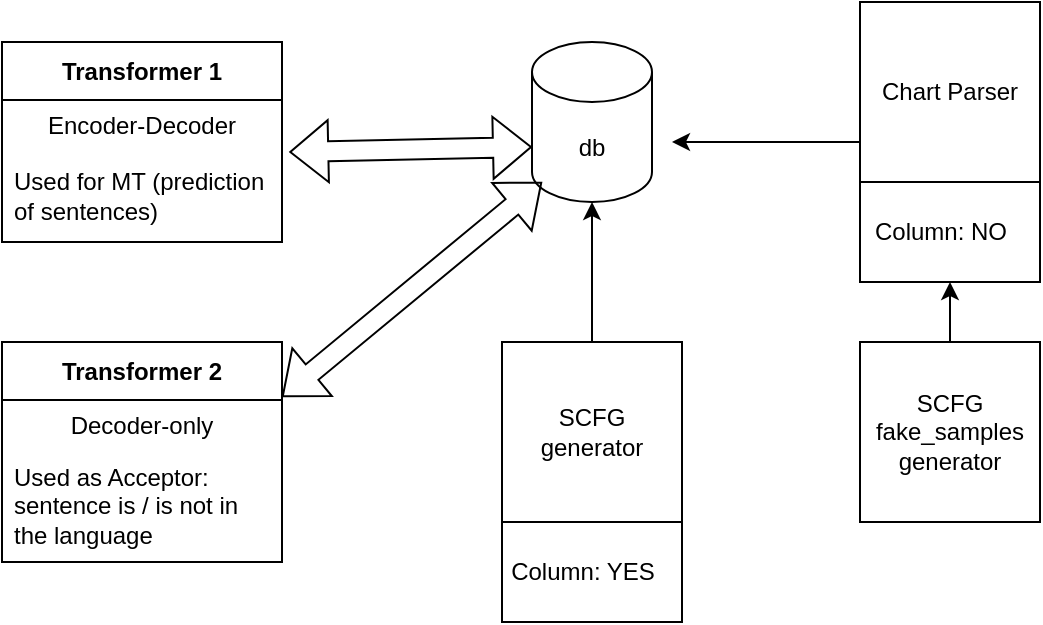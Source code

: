 <mxfile version="24.8.6">
  <diagram name="Pagina-1" id="_p5_DjtGF-CknBQN6RnG">
    <mxGraphModel dx="1050" dy="563" grid="1" gridSize="10" guides="1" tooltips="1" connect="1" arrows="1" fold="1" page="1" pageScale="1" pageWidth="827" pageHeight="1169" math="0" shadow="0">
      <root>
        <mxCell id="0" />
        <mxCell id="1" parent="0" />
        <mxCell id="TMVDRLG6R1uvv3IhIB01-1" value="db" style="shape=cylinder3;whiteSpace=wrap;html=1;boundedLbl=1;backgroundOutline=1;size=15;" vertex="1" parent="1">
          <mxGeometry x="465" y="250" width="60" height="80" as="geometry" />
        </mxCell>
        <mxCell id="TMVDRLG6R1uvv3IhIB01-3" style="edgeStyle=orthogonalEdgeStyle;rounded=0;orthogonalLoop=1;jettySize=auto;html=1;" edge="1" parent="1" source="TMVDRLG6R1uvv3IhIB01-2" target="TMVDRLG6R1uvv3IhIB01-1">
          <mxGeometry relative="1" as="geometry" />
        </mxCell>
        <mxCell id="TMVDRLG6R1uvv3IhIB01-12" value="" style="group" vertex="1" connectable="0" parent="1">
          <mxGeometry x="450" y="400" width="90" height="140" as="geometry" />
        </mxCell>
        <mxCell id="TMVDRLG6R1uvv3IhIB01-2" value="SCFG generator" style="whiteSpace=wrap;html=1;aspect=fixed;" vertex="1" parent="TMVDRLG6R1uvv3IhIB01-12">
          <mxGeometry width="90" height="90" as="geometry" />
        </mxCell>
        <mxCell id="TMVDRLG6R1uvv3IhIB01-10" value="" style="swimlane;startSize=0;" vertex="1" parent="TMVDRLG6R1uvv3IhIB01-12">
          <mxGeometry width="90" height="140" as="geometry" />
        </mxCell>
        <mxCell id="TMVDRLG6R1uvv3IhIB01-11" value="Column: YES" style="text;html=1;align=center;verticalAlign=middle;resizable=0;points=[];autosize=1;strokeColor=none;fillColor=none;" vertex="1" parent="TMVDRLG6R1uvv3IhIB01-10">
          <mxGeometry x="-10" y="100" width="100" height="30" as="geometry" />
        </mxCell>
        <mxCell id="TMVDRLG6R1uvv3IhIB01-13" value="" style="group" vertex="1" connectable="0" parent="1">
          <mxGeometry x="629" y="400" width="90" height="140" as="geometry" />
        </mxCell>
        <mxCell id="TMVDRLG6R1uvv3IhIB01-4" value="SCFG fake_samples generator" style="whiteSpace=wrap;html=1;aspect=fixed;" vertex="1" parent="TMVDRLG6R1uvv3IhIB01-13">
          <mxGeometry width="90" height="90" as="geometry" />
        </mxCell>
        <mxCell id="TMVDRLG6R1uvv3IhIB01-16" value="" style="group" vertex="1" connectable="0" parent="1">
          <mxGeometry x="629" y="230" width="90" height="140" as="geometry" />
        </mxCell>
        <mxCell id="TMVDRLG6R1uvv3IhIB01-17" value="Chart Parser" style="whiteSpace=wrap;html=1;aspect=fixed;" vertex="1" parent="TMVDRLG6R1uvv3IhIB01-16">
          <mxGeometry width="90" height="90" as="geometry" />
        </mxCell>
        <mxCell id="TMVDRLG6R1uvv3IhIB01-22" style="edgeStyle=orthogonalEdgeStyle;rounded=0;orthogonalLoop=1;jettySize=auto;html=1;exitX=0;exitY=0.5;exitDx=0;exitDy=0;" edge="1" parent="TMVDRLG6R1uvv3IhIB01-16" source="TMVDRLG6R1uvv3IhIB01-18">
          <mxGeometry relative="1" as="geometry">
            <mxPoint x="-94" y="70" as="targetPoint" />
          </mxGeometry>
        </mxCell>
        <mxCell id="TMVDRLG6R1uvv3IhIB01-18" value="" style="swimlane;startSize=0;" vertex="1" parent="TMVDRLG6R1uvv3IhIB01-16">
          <mxGeometry width="90" height="140" as="geometry" />
        </mxCell>
        <mxCell id="TMVDRLG6R1uvv3IhIB01-19" value="Column: NO" style="text;html=1;align=center;verticalAlign=middle;resizable=0;points=[];autosize=1;strokeColor=none;fillColor=none;" vertex="1" parent="TMVDRLG6R1uvv3IhIB01-18">
          <mxGeometry x="-5" y="100" width="90" height="30" as="geometry" />
        </mxCell>
        <mxCell id="TMVDRLG6R1uvv3IhIB01-20" style="edgeStyle=orthogonalEdgeStyle;rounded=0;orthogonalLoop=1;jettySize=auto;html=1;entryX=0.5;entryY=1;entryDx=0;entryDy=0;" edge="1" parent="1" source="TMVDRLG6R1uvv3IhIB01-4" target="TMVDRLG6R1uvv3IhIB01-18">
          <mxGeometry relative="1" as="geometry" />
        </mxCell>
        <mxCell id="TMVDRLG6R1uvv3IhIB01-26" value="Transformer 1" style="swimlane;fontStyle=1;align=center;verticalAlign=middle;childLayout=stackLayout;horizontal=1;startSize=29;horizontalStack=0;resizeParent=1;resizeParentMax=0;resizeLast=0;collapsible=0;marginBottom=0;html=1;whiteSpace=wrap;" vertex="1" parent="1">
          <mxGeometry x="200" y="250" width="140" height="100" as="geometry" />
        </mxCell>
        <mxCell id="TMVDRLG6R1uvv3IhIB01-27" value="Encoder-Decoder" style="text;html=1;strokeColor=none;fillColor=none;align=center;verticalAlign=middle;spacingLeft=4;spacingRight=4;overflow=hidden;rotatable=0;points=[[0,0.5],[1,0.5]];portConstraint=eastwest;whiteSpace=wrap;" vertex="1" parent="TMVDRLG6R1uvv3IhIB01-26">
          <mxGeometry y="29" width="140" height="25" as="geometry" />
        </mxCell>
        <mxCell id="TMVDRLG6R1uvv3IhIB01-28" value="Used for MT (prediction of sentences)" style="text;html=1;strokeColor=none;fillColor=none;align=left;verticalAlign=middle;spacingLeft=4;spacingRight=4;overflow=hidden;rotatable=0;points=[[0,0.5],[1,0.5]];portConstraint=eastwest;whiteSpace=wrap;" vertex="1" parent="TMVDRLG6R1uvv3IhIB01-26">
          <mxGeometry y="54" width="140" height="46" as="geometry" />
        </mxCell>
        <mxCell id="TMVDRLG6R1uvv3IhIB01-29" value="Transformer 2" style="swimlane;fontStyle=1;align=center;verticalAlign=middle;childLayout=stackLayout;horizontal=1;startSize=29;horizontalStack=0;resizeParent=1;resizeParentMax=0;resizeLast=0;collapsible=0;marginBottom=0;html=1;whiteSpace=wrap;" vertex="1" parent="1">
          <mxGeometry x="200" y="400" width="140" height="110" as="geometry" />
        </mxCell>
        <mxCell id="TMVDRLG6R1uvv3IhIB01-30" value="Decoder-only" style="text;html=1;strokeColor=none;fillColor=none;align=center;verticalAlign=middle;spacingLeft=4;spacingRight=4;overflow=hidden;rotatable=0;points=[[0,0.5],[1,0.5]];portConstraint=eastwest;whiteSpace=wrap;" vertex="1" parent="TMVDRLG6R1uvv3IhIB01-29">
          <mxGeometry y="29" width="140" height="25" as="geometry" />
        </mxCell>
        <mxCell id="TMVDRLG6R1uvv3IhIB01-31" value="Used as Acceptor: sentence is / is not in the language" style="text;html=1;strokeColor=none;fillColor=none;align=left;verticalAlign=middle;spacingLeft=4;spacingRight=4;overflow=hidden;rotatable=0;points=[[0,0.5],[1,0.5]];portConstraint=eastwest;whiteSpace=wrap;" vertex="1" parent="TMVDRLG6R1uvv3IhIB01-29">
          <mxGeometry y="54" width="140" height="56" as="geometry" />
        </mxCell>
        <mxCell id="TMVDRLG6R1uvv3IhIB01-32" value="" style="shape=flexArrow;endArrow=classic;startArrow=classic;html=1;rounded=0;exitX=1.026;exitY=0.022;exitDx=0;exitDy=0;exitPerimeter=0;entryX=0;entryY=0;entryDx=0;entryDy=52.5;entryPerimeter=0;" edge="1" parent="1" source="TMVDRLG6R1uvv3IhIB01-28" target="TMVDRLG6R1uvv3IhIB01-1">
          <mxGeometry width="100" height="100" relative="1" as="geometry">
            <mxPoint x="360" y="390" as="sourcePoint" />
            <mxPoint x="460" y="290" as="targetPoint" />
          </mxGeometry>
        </mxCell>
        <mxCell id="TMVDRLG6R1uvv3IhIB01-33" value="" style="shape=flexArrow;endArrow=classic;startArrow=classic;html=1;rounded=0;exitX=1;exitY=0.25;exitDx=0;exitDy=0;" edge="1" parent="1" source="TMVDRLG6R1uvv3IhIB01-29">
          <mxGeometry width="100" height="100" relative="1" as="geometry">
            <mxPoint x="354" y="315" as="sourcePoint" />
            <mxPoint x="470" y="320" as="targetPoint" />
          </mxGeometry>
        </mxCell>
      </root>
    </mxGraphModel>
  </diagram>
</mxfile>
